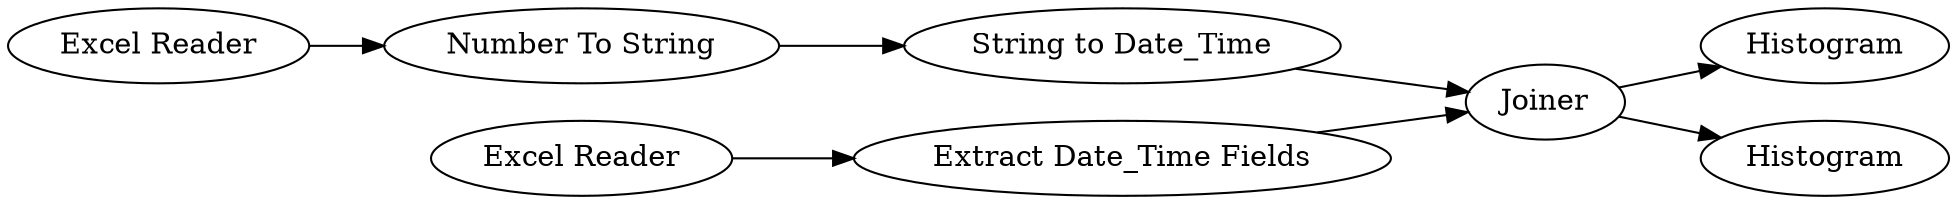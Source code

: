 digraph {
	81 -> 78
	75 -> 79
	78 -> 89
	79 -> 78
	80 -> 81
	77 -> 75
	78 -> 88
	79 [label="String to Date_Time"]
	81 [label="Extract Date_Time Fields"]
	89 [label=Histogram]
	88 [label=Histogram]
	77 [label="Excel Reader"]
	80 [label="Excel Reader"]
	75 [label="Number To String"]
	78 [label=Joiner]
	rankdir=LR
}
